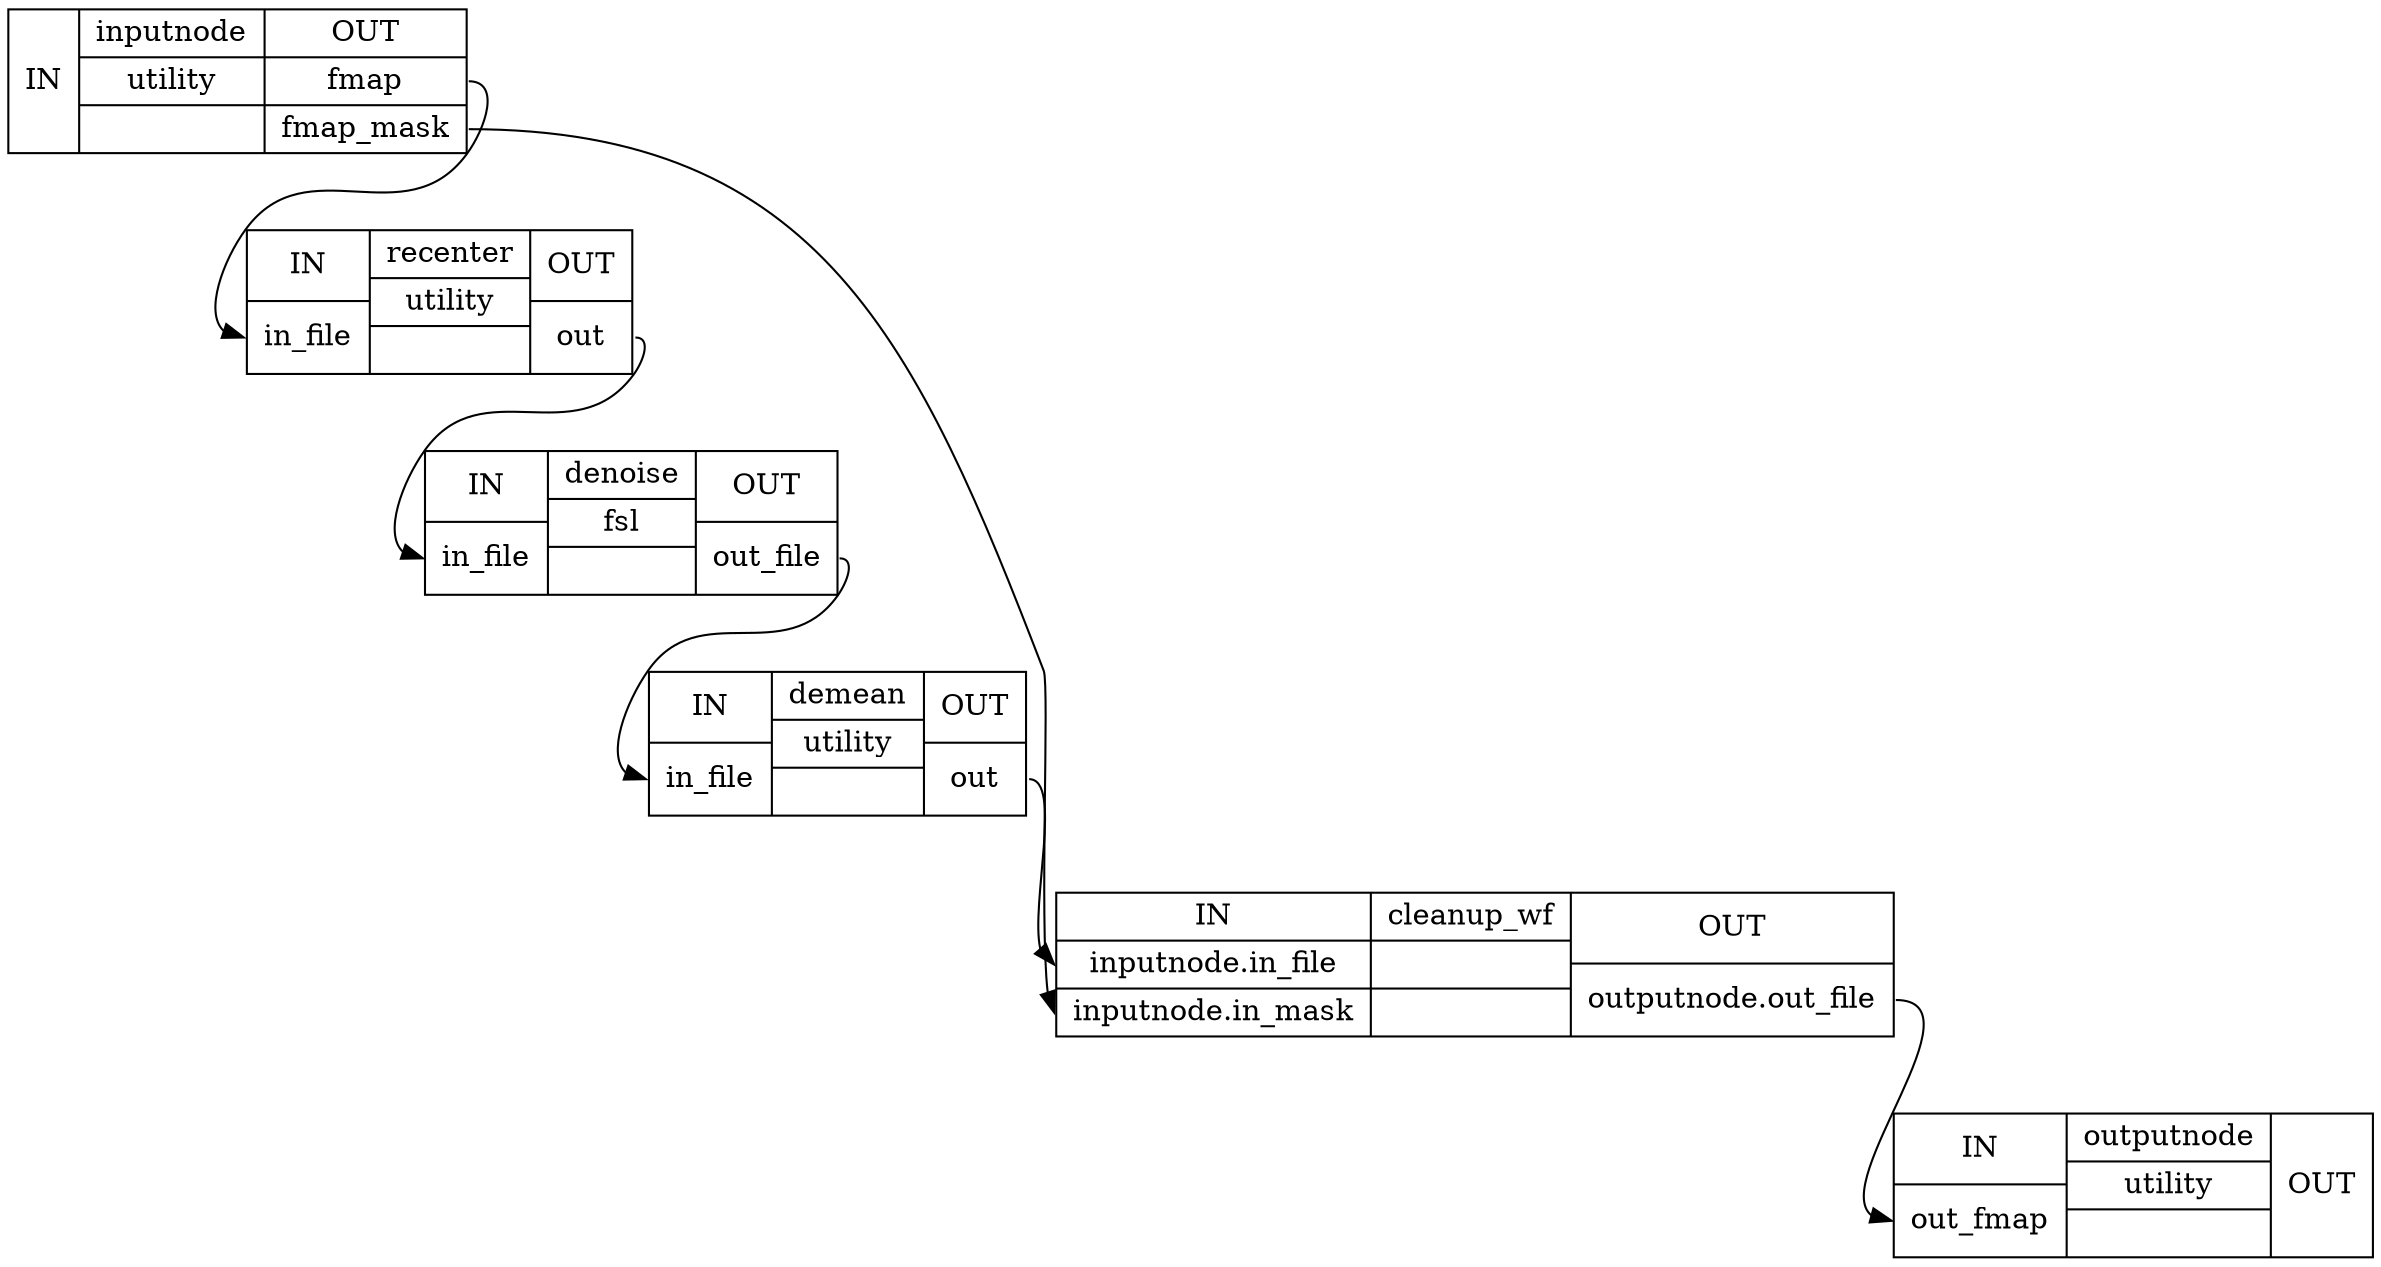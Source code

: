 digraph structs {
node [shape=record];
fmap_postproc_wfinputnode [label="{IN}|{ inputnode | utility |  }|{OUT|<outfmap> fmap|<outfmapmask> fmap_mask}"];
fmap_postproc_wfrecenter [label="{IN|<ininfile> in_file}|{ recenter | utility |  }|{OUT|<outout> out}"];
fmap_postproc_wfdenoise [label="{IN|<ininfile> in_file}|{ denoise | fsl |  }|{OUT|<outoutfile> out_file}"];
fmap_postproc_wfdemean [label="{IN|<ininfile> in_file}|{ demean | utility |  }|{OUT|<outout> out}"];
fmap_postproc_wfcleanup_wf [label="{IN|<ininputnodeinfile> inputnode.in_file|<ininputnodeinmask> inputnode.in_mask}|{ cleanup_wf |  |  }|{OUT|<outoutputnodeoutfile> outputnode.out_file}"];
fmap_postproc_wfoutputnode [label="{IN|<inoutfmap> out_fmap}|{ outputnode | utility |  }|{OUT}"];
fmap_postproc_wfcleanup_wf:outoutputnodeoutfile:e -> fmap_postproc_wfoutputnode:inoutfmap:w;
fmap_postproc_wfdemean:outout:e -> fmap_postproc_wfcleanup_wf:ininputnodeinfile:w;
fmap_postproc_wfdenoise:outoutfile:e -> fmap_postproc_wfdemean:ininfile:w;
fmap_postproc_wfinputnode:outfmap:e -> fmap_postproc_wfrecenter:ininfile:w;
fmap_postproc_wfinputnode:outfmapmask:e -> fmap_postproc_wfcleanup_wf:ininputnodeinmask:w;
fmap_postproc_wfrecenter:outout:e -> fmap_postproc_wfdenoise:ininfile:w;
}